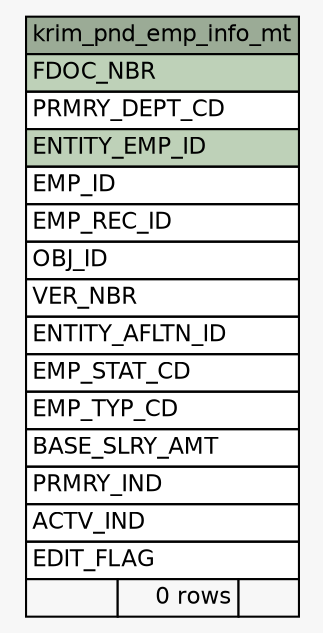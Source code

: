 // dot 2.28.0 on Mac OS X 10.7.2
// SchemaSpy rev 590
digraph "krim_pnd_emp_info_mt" {
  graph [
    rankdir="RL"
    bgcolor="#f7f7f7"
    nodesep="0.18"
    ranksep="0.46"
    fontname="Helvetica"
    fontsize="11"
  ];
  node [
    fontname="Helvetica"
    fontsize="11"
    shape="plaintext"
  ];
  edge [
    arrowsize="0.8"
  ];
  "krim_pnd_emp_info_mt" [
    label=<
    <TABLE BORDER="0" CELLBORDER="1" CELLSPACING="0" BGCOLOR="#ffffff">
      <TR><TD COLSPAN="3" BGCOLOR="#9bab96" ALIGN="CENTER">krim_pnd_emp_info_mt</TD></TR>
      <TR><TD PORT="FDOC_NBR" COLSPAN="3" BGCOLOR="#bed1b8" ALIGN="LEFT">FDOC_NBR</TD></TR>
      <TR><TD PORT="PRMRY_DEPT_CD" COLSPAN="3" ALIGN="LEFT">PRMRY_DEPT_CD</TD></TR>
      <TR><TD PORT="ENTITY_EMP_ID" COLSPAN="3" BGCOLOR="#bed1b8" ALIGN="LEFT">ENTITY_EMP_ID</TD></TR>
      <TR><TD PORT="EMP_ID" COLSPAN="3" ALIGN="LEFT">EMP_ID</TD></TR>
      <TR><TD PORT="EMP_REC_ID" COLSPAN="3" ALIGN="LEFT">EMP_REC_ID</TD></TR>
      <TR><TD PORT="OBJ_ID" COLSPAN="3" ALIGN="LEFT">OBJ_ID</TD></TR>
      <TR><TD PORT="VER_NBR" COLSPAN="3" ALIGN="LEFT">VER_NBR</TD></TR>
      <TR><TD PORT="ENTITY_AFLTN_ID" COLSPAN="3" ALIGN="LEFT">ENTITY_AFLTN_ID</TD></TR>
      <TR><TD PORT="EMP_STAT_CD" COLSPAN="3" ALIGN="LEFT">EMP_STAT_CD</TD></TR>
      <TR><TD PORT="EMP_TYP_CD" COLSPAN="3" ALIGN="LEFT">EMP_TYP_CD</TD></TR>
      <TR><TD PORT="BASE_SLRY_AMT" COLSPAN="3" ALIGN="LEFT">BASE_SLRY_AMT</TD></TR>
      <TR><TD PORT="PRMRY_IND" COLSPAN="3" ALIGN="LEFT">PRMRY_IND</TD></TR>
      <TR><TD PORT="ACTV_IND" COLSPAN="3" ALIGN="LEFT">ACTV_IND</TD></TR>
      <TR><TD PORT="EDIT_FLAG" COLSPAN="3" ALIGN="LEFT">EDIT_FLAG</TD></TR>
      <TR><TD ALIGN="LEFT" BGCOLOR="#f7f7f7">  </TD><TD ALIGN="RIGHT" BGCOLOR="#f7f7f7">0 rows</TD><TD ALIGN="RIGHT" BGCOLOR="#f7f7f7">  </TD></TR>
    </TABLE>>
    URL="tables/krim_pnd_emp_info_mt.html"
    tooltip="krim_pnd_emp_info_mt"
  ];
}

